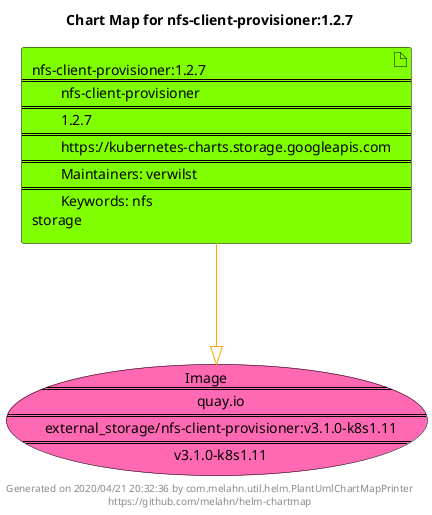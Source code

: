 @startuml
skinparam linetype ortho
skinparam backgroundColor white
skinparam usecaseBorderColor black
skinparam usecaseArrowColor LightSlateGray
skinparam artifactBorderColor black
skinparam artifactArrowColor LightSlateGray

title Chart Map for nfs-client-provisioner:1.2.7

'There is one referenced Helm Chart
artifact "nfs-client-provisioner:1.2.7\n====\n\tnfs-client-provisioner\n====\n\t1.2.7\n====\n\thttps://kubernetes-charts.storage.googleapis.com\n====\n\tMaintainers: verwilst\n====\n\tKeywords: nfs\nstorage" as nfs_client_provisioner_1_2_7 #Chartreuse

'There is one referenced Docker Image
usecase "Image\n====\n\tquay.io\n====\n\texternal_storage/nfs-client-provisioner:v3.1.0-k8s1.11\n====\n\tv3.1.0-k8s1.11" as quay_io_external_storage_nfs_client_provisioner_v3_1_0_k8s1_11 #HotPink

'Chart Dependencies
nfs_client_provisioner_1_2_7--[#orange]-|>quay_io_external_storage_nfs_client_provisioner_v3_1_0_k8s1_11

center footer Generated on 2020/04/21 20:32:36 by com.melahn.util.helm.PlantUmlChartMapPrinter\nhttps://github.com/melahn/helm-chartmap
@enduml
